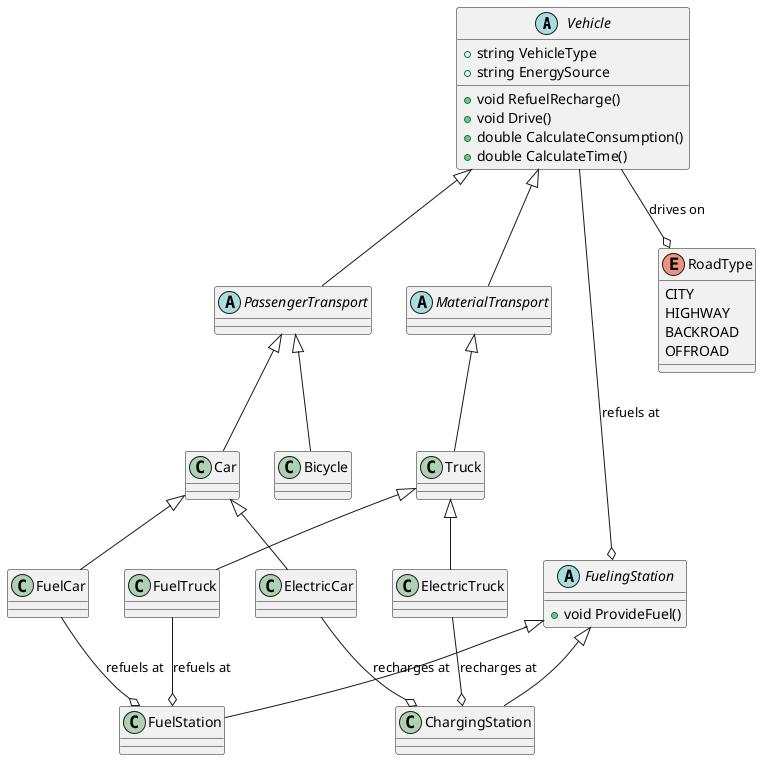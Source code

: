 @startuml
abstract class Vehicle {
    +string VehicleType
    +string EnergySource
    +void RefuelRecharge()
    +void Drive()
    +double CalculateConsumption()
    +double CalculateTime()
}

abstract class PassengerTransport extends Vehicle
abstract class MaterialTransport extends Vehicle

class Car extends PassengerTransport
class Bicycle extends PassengerTransport

class FuelCar extends Car
class ElectricCar extends Car

class Truck extends MaterialTransport
class FuelTruck extends Truck
class ElectricTruck extends Truck

abstract class FuelingStation {
    +void ProvideFuel()
}

class FuelStation extends FuelingStation
class ChargingStation extends FuelingStation

enum RoadType {
    CITY
    HIGHWAY
    BACKROAD
    OFFROAD
}

Vehicle --o RoadType : drives on
Vehicle --o FuelingStation : refuels at
ElectricCar --o ChargingStation : recharges at
FuelCar --o FuelStation : refuels at
ElectricTruck --o ChargingStation : recharges at
FuelTruck --o FuelStation : refuels at

@enduml